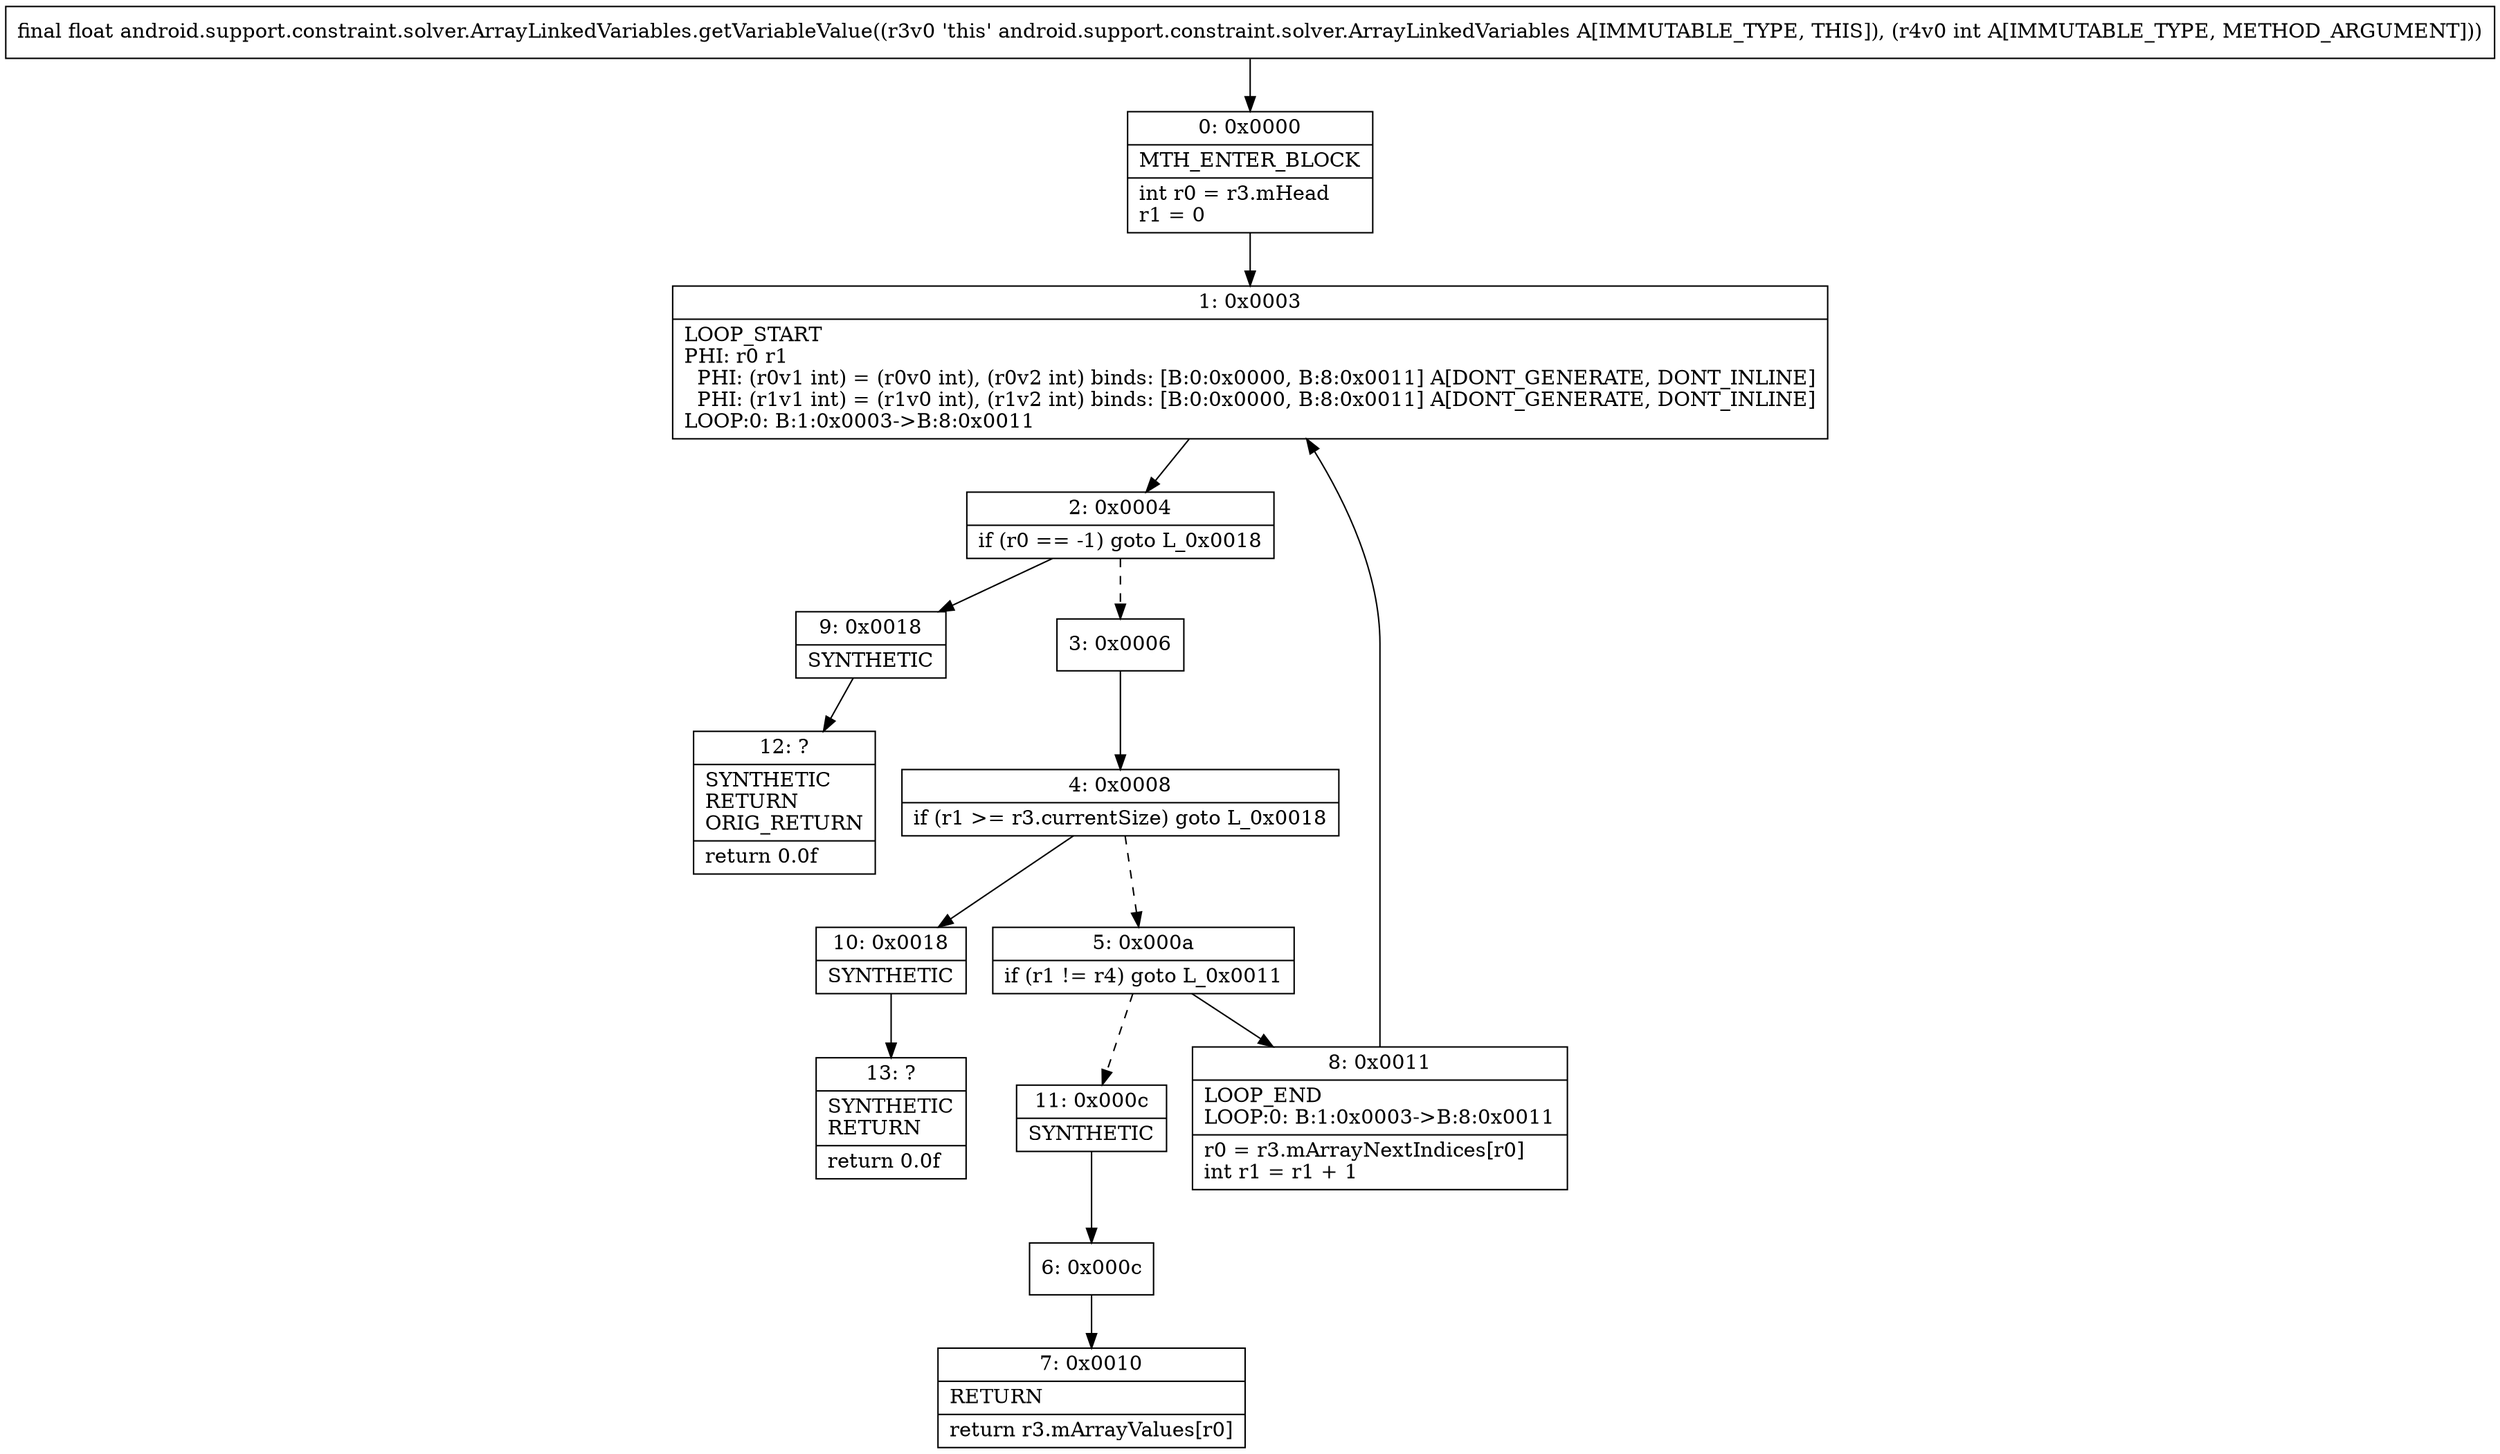 digraph "CFG forandroid.support.constraint.solver.ArrayLinkedVariables.getVariableValue(I)F" {
Node_0 [shape=record,label="{0\:\ 0x0000|MTH_ENTER_BLOCK\l|int r0 = r3.mHead\lr1 = 0\l}"];
Node_1 [shape=record,label="{1\:\ 0x0003|LOOP_START\lPHI: r0 r1 \l  PHI: (r0v1 int) = (r0v0 int), (r0v2 int) binds: [B:0:0x0000, B:8:0x0011] A[DONT_GENERATE, DONT_INLINE]\l  PHI: (r1v1 int) = (r1v0 int), (r1v2 int) binds: [B:0:0x0000, B:8:0x0011] A[DONT_GENERATE, DONT_INLINE]\lLOOP:0: B:1:0x0003\-\>B:8:0x0011\l}"];
Node_2 [shape=record,label="{2\:\ 0x0004|if (r0 == \-1) goto L_0x0018\l}"];
Node_3 [shape=record,label="{3\:\ 0x0006}"];
Node_4 [shape=record,label="{4\:\ 0x0008|if (r1 \>= r3.currentSize) goto L_0x0018\l}"];
Node_5 [shape=record,label="{5\:\ 0x000a|if (r1 != r4) goto L_0x0011\l}"];
Node_6 [shape=record,label="{6\:\ 0x000c}"];
Node_7 [shape=record,label="{7\:\ 0x0010|RETURN\l|return r3.mArrayValues[r0]\l}"];
Node_8 [shape=record,label="{8\:\ 0x0011|LOOP_END\lLOOP:0: B:1:0x0003\-\>B:8:0x0011\l|r0 = r3.mArrayNextIndices[r0]\lint r1 = r1 + 1\l}"];
Node_9 [shape=record,label="{9\:\ 0x0018|SYNTHETIC\l}"];
Node_10 [shape=record,label="{10\:\ 0x0018|SYNTHETIC\l}"];
Node_11 [shape=record,label="{11\:\ 0x000c|SYNTHETIC\l}"];
Node_12 [shape=record,label="{12\:\ ?|SYNTHETIC\lRETURN\lORIG_RETURN\l|return 0.0f\l}"];
Node_13 [shape=record,label="{13\:\ ?|SYNTHETIC\lRETURN\l|return 0.0f\l}"];
MethodNode[shape=record,label="{final float android.support.constraint.solver.ArrayLinkedVariables.getVariableValue((r3v0 'this' android.support.constraint.solver.ArrayLinkedVariables A[IMMUTABLE_TYPE, THIS]), (r4v0 int A[IMMUTABLE_TYPE, METHOD_ARGUMENT])) }"];
MethodNode -> Node_0;
Node_0 -> Node_1;
Node_1 -> Node_2;
Node_2 -> Node_3[style=dashed];
Node_2 -> Node_9;
Node_3 -> Node_4;
Node_4 -> Node_5[style=dashed];
Node_4 -> Node_10;
Node_5 -> Node_8;
Node_5 -> Node_11[style=dashed];
Node_6 -> Node_7;
Node_8 -> Node_1;
Node_9 -> Node_12;
Node_10 -> Node_13;
Node_11 -> Node_6;
}

